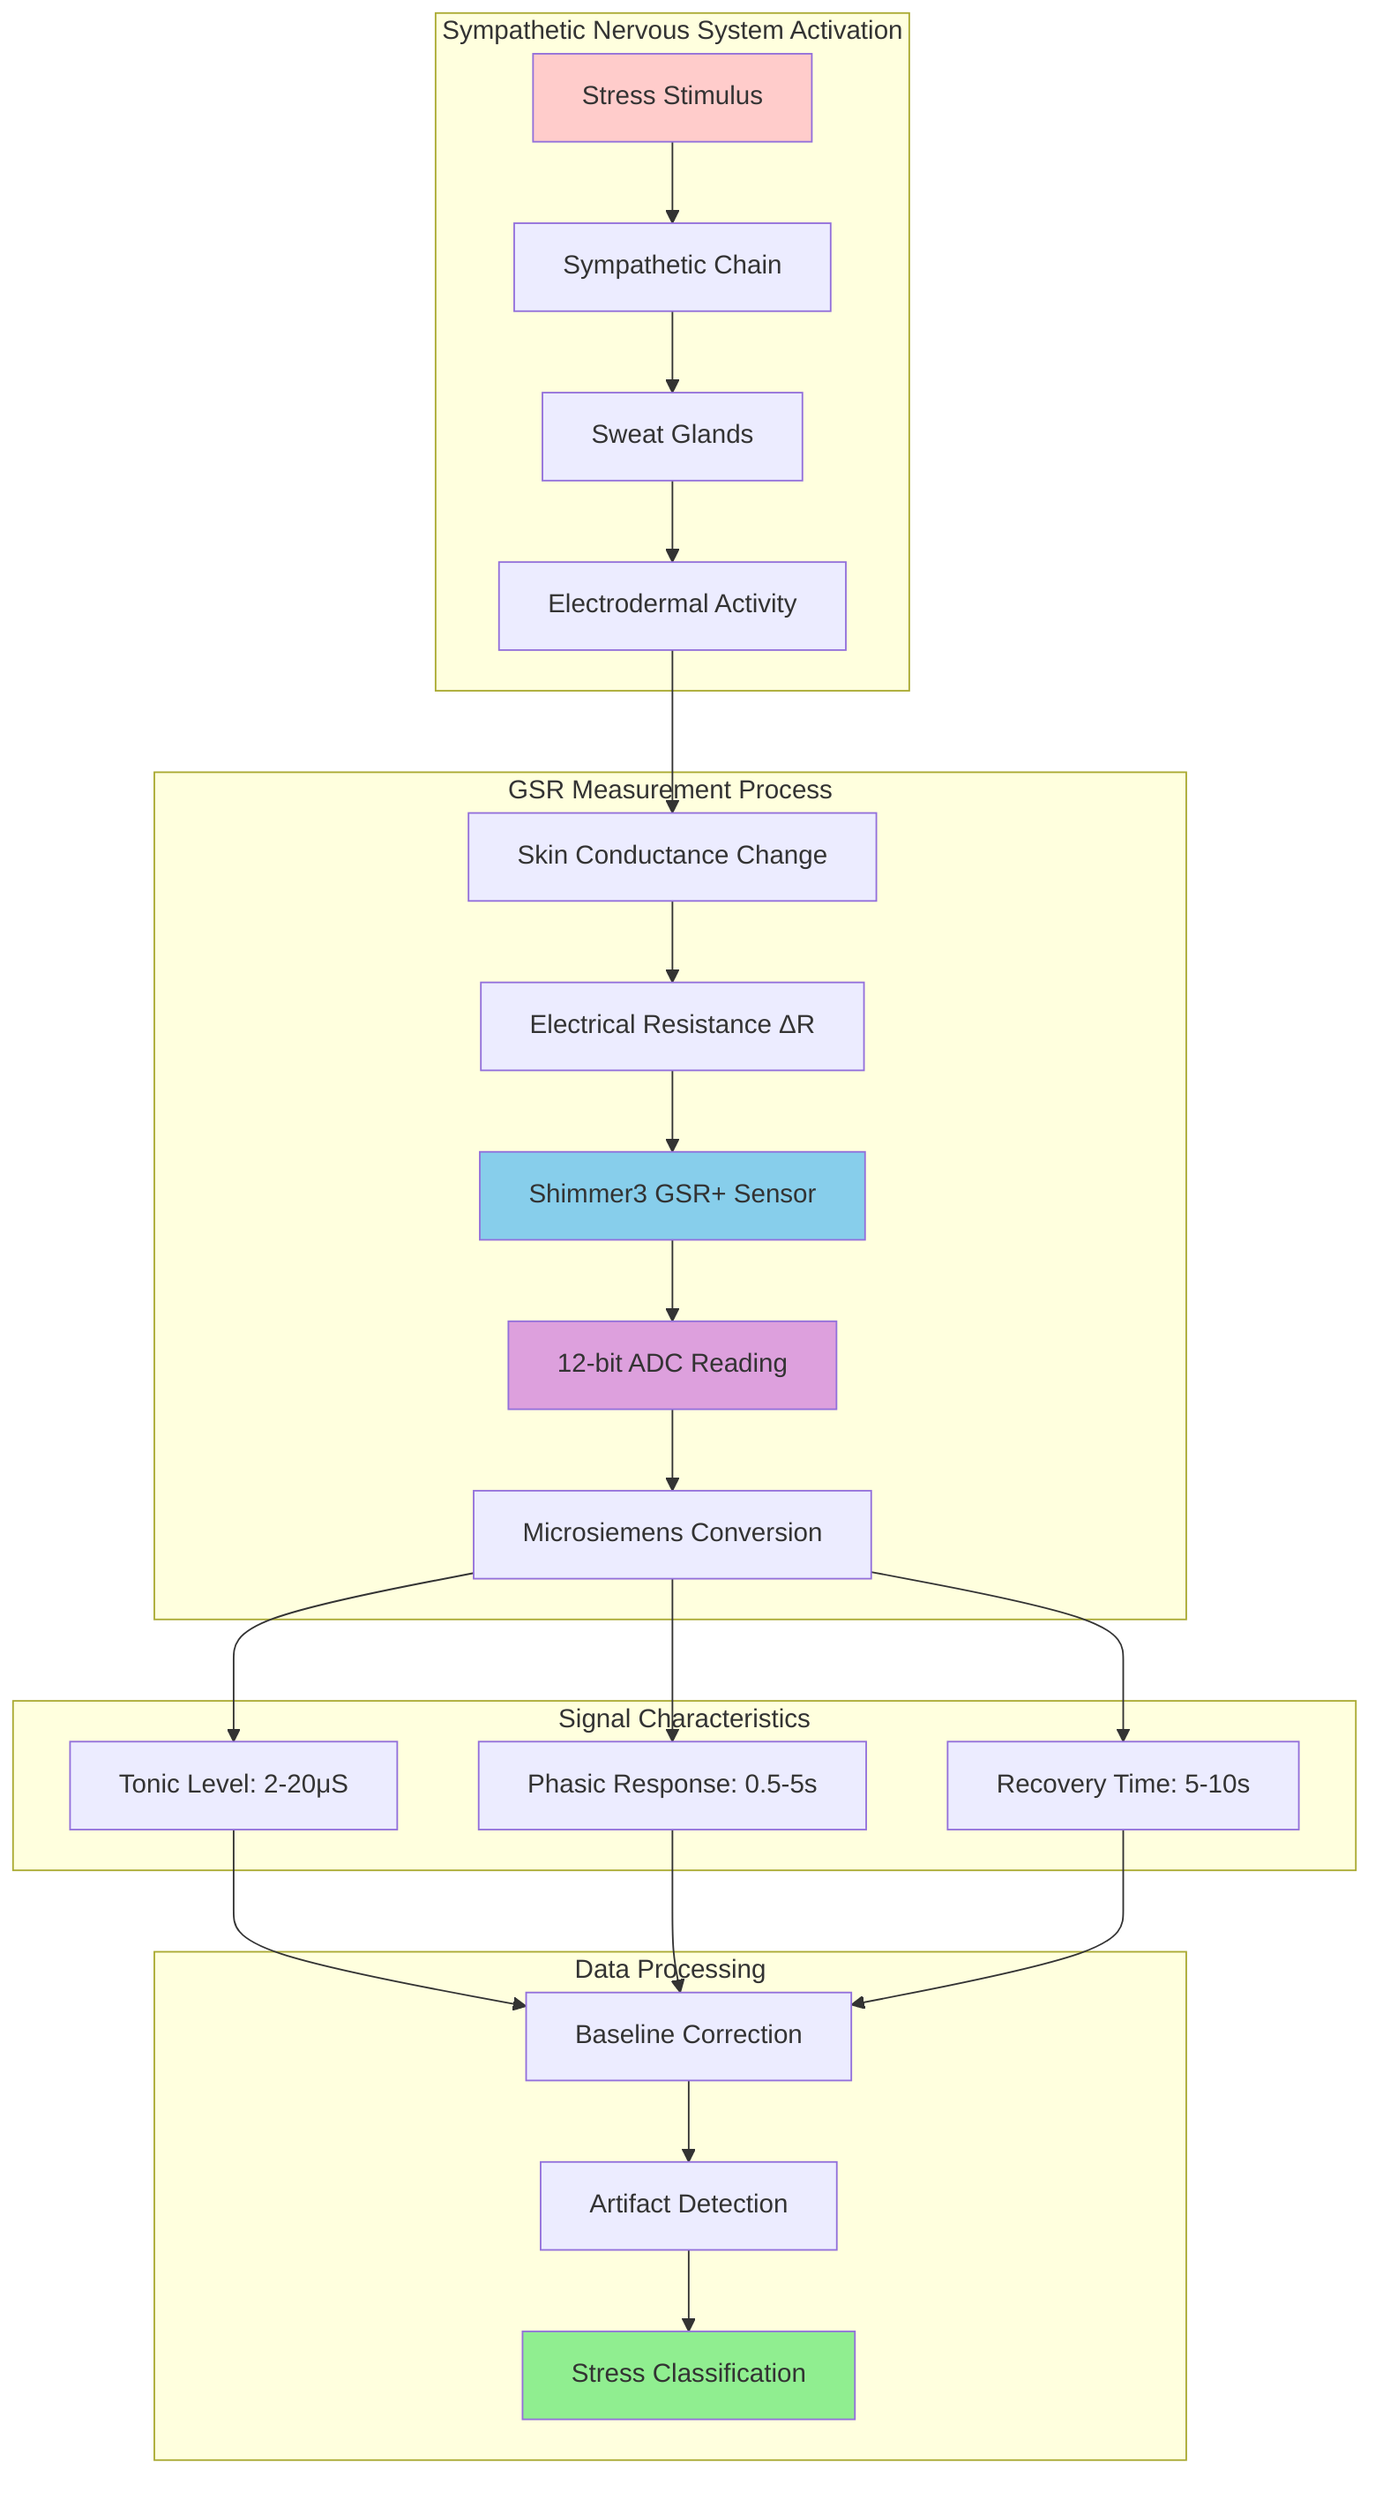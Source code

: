 graph TD
    subgraph "Sympathetic Nervous System Activation"
        A[Stress Stimulus] --> B[Sympathetic Chain]
        B --> C[Sweat Glands]
        C --> D[Electrodermal Activity]
    end
    
    subgraph "GSR Measurement Process"
        D --> E[Skin Conductance Change]
        E --> F[Electrical Resistance ΔR]
        F --> G[Shimmer3 GSR+ Sensor]
        G --> H[12-bit ADC Reading]
        H --> I[Microsiemens Conversion]
    end
    
    subgraph "Signal Characteristics"
        I --> J[Tonic Level: 2-20μS]
        I --> K[Phasic Response: 0.5-5s]
        I --> L[Recovery Time: 5-10s]
    end
    
    subgraph "Data Processing"
        J --> M[Baseline Correction]
        K --> M
        L --> M
        M --> N[Artifact Detection]
        N --> O[Stress Classification]
    end
    
    style A fill:#ffcccb
    style O fill:#90ee90
    style G fill:#87ceeb
    style H fill:#dda0dd